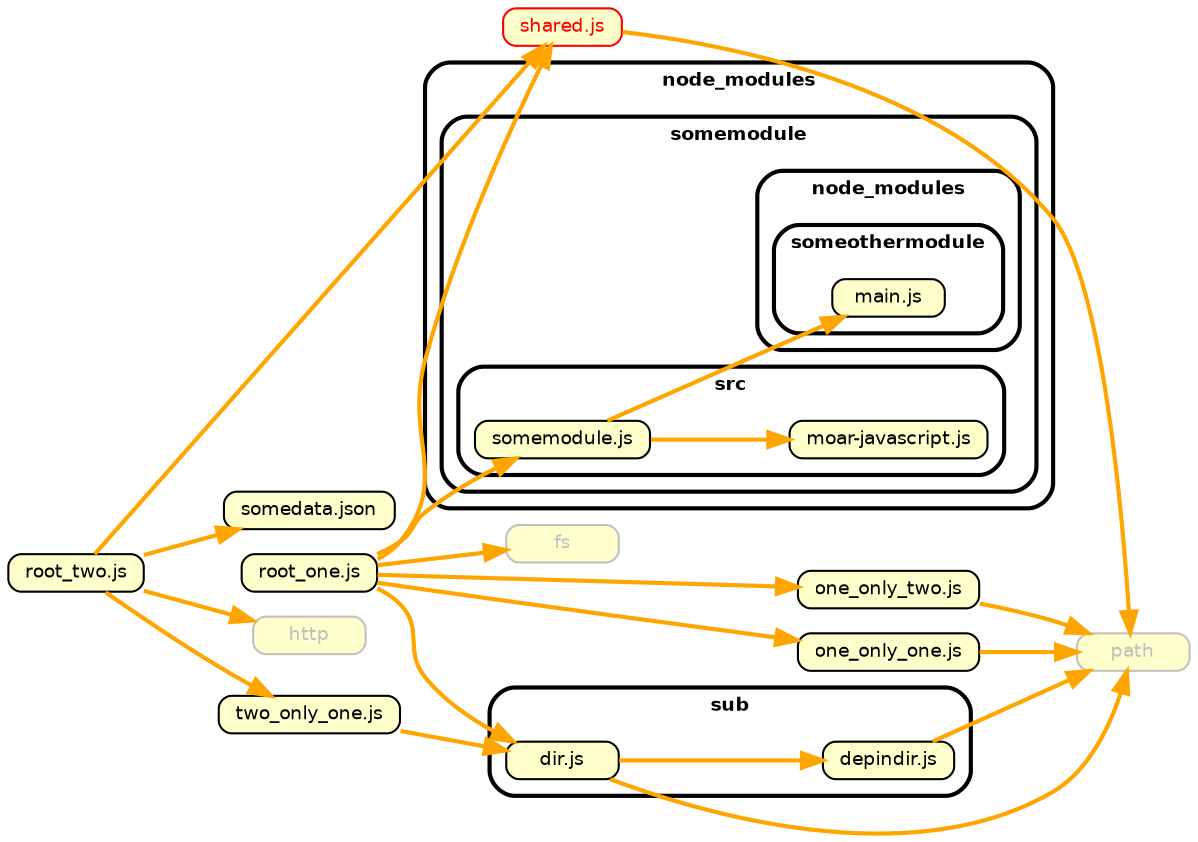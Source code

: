 digraph "dependency-cruiser output"{
    ordering=out
    rankdir=LR
    splines=true
    overlap=false
    nodesep=0.16
    fontname="Helvetica-bold"
    fontsize=9
    style="rounded,bold"
    compound=true
    node [shape=box style="rounded, filled" fillcolor="#ffffcc" height=0.2 fontname=Helvetica fontsize=9]
    edge [color=black arrowhead=normal fontname=Helvetica fontsize=9]

    "fs" [label="fs" color="grey" fontcolor="grey" ]
    "http" [label="http" color="grey" fontcolor="grey" ]
    subgraph "cluster_/node_modules" {label="node_modules" subgraph "cluster_/node_modules/somemodule" {label="somemodule" subgraph "cluster_/node_modules/somemodule/node_modules" {label="node_modules" subgraph "cluster_/node_modules/somemodule/node_modules/someothermodule" {label="someothermodule" "node_modules/somemodule/node_modules/someothermodule/main.js" [label="main.js" URL="node_modules/somemodule/node_modules/someothermodule/main.js"] } } } }
    subgraph "cluster_/node_modules" {label="node_modules" subgraph "cluster_/node_modules/somemodule" {label="somemodule" subgraph "cluster_/node_modules/somemodule/src" {label="src" "node_modules/somemodule/src/moar-javascript.js" [label="moar-javascript.js" URL="node_modules/somemodule/src/moar-javascript.js"] } } }
    subgraph "cluster_/node_modules" {label="node_modules" subgraph "cluster_/node_modules/somemodule" {label="somemodule" subgraph "cluster_/node_modules/somemodule/src" {label="src" "node_modules/somemodule/src/somemodule.js" [label="somemodule.js" URL="node_modules/somemodule/src/somemodule.js"] } } }
    "one_only_one.js" [label="one_only_one.js" URL="one_only_one.js"]
    "one_only_two.js" [label="one_only_two.js" URL="one_only_two.js"]
    "path" [label="path" color="grey" fontcolor="grey" ]
    "root_one.js" [label="root_one.js" URL="root_one.js"]
    "root_two.js" [label="root_two.js" URL="root_two.js"]
    "shared.js" [label="shared.js" color="red" fontcolor="red" ]
    "somedata.json" [label="somedata.json" URL="somedata.json"]
    subgraph "cluster_/sub" {label="sub" "sub/depindir.js" [label="depindir.js" URL="sub/depindir.js"] }
    subgraph "cluster_/sub" {label="sub" "sub/dir.js" [label="dir.js" URL="sub/dir.js"] }
    "two_only_one.js" [label="two_only_one.js" URL="two_only_one.js"]

    "node_modules/somemodule/src/somemodule.js" -> "node_modules/somemodule/src/moar-javascript.js" [color="orange" penwidth=2.0 tooltip="unnamed"]
    "node_modules/somemodule/src/somemodule.js" -> "node_modules/somemodule/node_modules/someothermodule/main.js" [color="orange" penwidth=2.0 tooltip="unnamed"]
    "one_only_one.js" -> "path" [color="orange" penwidth=2.0 tooltip="unnamed"]
    "one_only_two.js" -> "path" [color="orange" penwidth=2.0 tooltip="unnamed"]
    "root_one.js" -> "one_only_one.js" [color="orange" penwidth=2.0 tooltip="unnamed"]
    "root_one.js" -> "one_only_two.js" [color="orange" penwidth=2.0 tooltip="unnamed"]
    "root_one.js" -> "shared.js" [color="orange" penwidth=2.0 tooltip="unnamed"]
    "root_one.js" -> "sub/dir.js" [color="orange" penwidth=2.0 tooltip="unnamed"]
    "root_one.js" -> "fs" [color="orange" penwidth=2.0 tooltip="unnamed"]
    "root_one.js" -> "node_modules/somemodule/src/somemodule.js" [color="orange" penwidth=2.0 tooltip="unnamed"]
    "root_two.js" -> "shared.js" [color="orange" penwidth=2.0 tooltip="unnamed"]
    "root_two.js" -> "somedata.json" [color="orange" penwidth=2.0 tooltip="unnamed"]
    "root_two.js" -> "two_only_one.js" [color="orange" penwidth=2.0 tooltip="unnamed"]
    "root_two.js" -> "http" [color="orange" penwidth=2.0 tooltip="unnamed"]
    "shared.js" -> "path" [color="orange" penwidth=2.0 tooltip="unnamed"]
    "sub/depindir.js" -> "path" [color="orange" penwidth=2.0 tooltip="unnamed"]
    "sub/dir.js" -> "sub/depindir.js" [color="orange" penwidth=2.0 tooltip="unnamed"]
    "sub/dir.js" -> "path" [color="orange" penwidth=2.0 tooltip="unnamed"]
    "two_only_one.js" -> "sub/dir.js" [color="orange" penwidth=2.0 tooltip="unnamed"]
}
